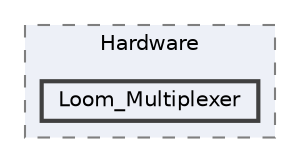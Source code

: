 digraph "C:/Users/Will/AppData/Local/Arduino15/packages/loom4/hardware/samd/4.0.6/libraries/Loom/src/Hardware/Loom_Multiplexer"
{
 // LATEX_PDF_SIZE
  bgcolor="transparent";
  edge [fontname=Helvetica,fontsize=10,labelfontname=Helvetica,labelfontsize=10];
  node [fontname=Helvetica,fontsize=10,shape=box,height=0.2,width=0.4];
  compound=true
  subgraph clusterdir_fe266f15a168b9b18dd55bcdb5791bdb {
    graph [ bgcolor="#edf0f7", pencolor="grey50", label="Hardware", fontname=Helvetica,fontsize=10 style="filled,dashed", URL="dir_fe266f15a168b9b18dd55bcdb5791bdb.html",tooltip=""]
  dir_7c51b428f74aadbaed095297923ab14e [label="Loom_Multiplexer", fillcolor="#edf0f7", color="grey25", style="filled,bold", URL="dir_7c51b428f74aadbaed095297923ab14e.html",tooltip=""];
  }
}
